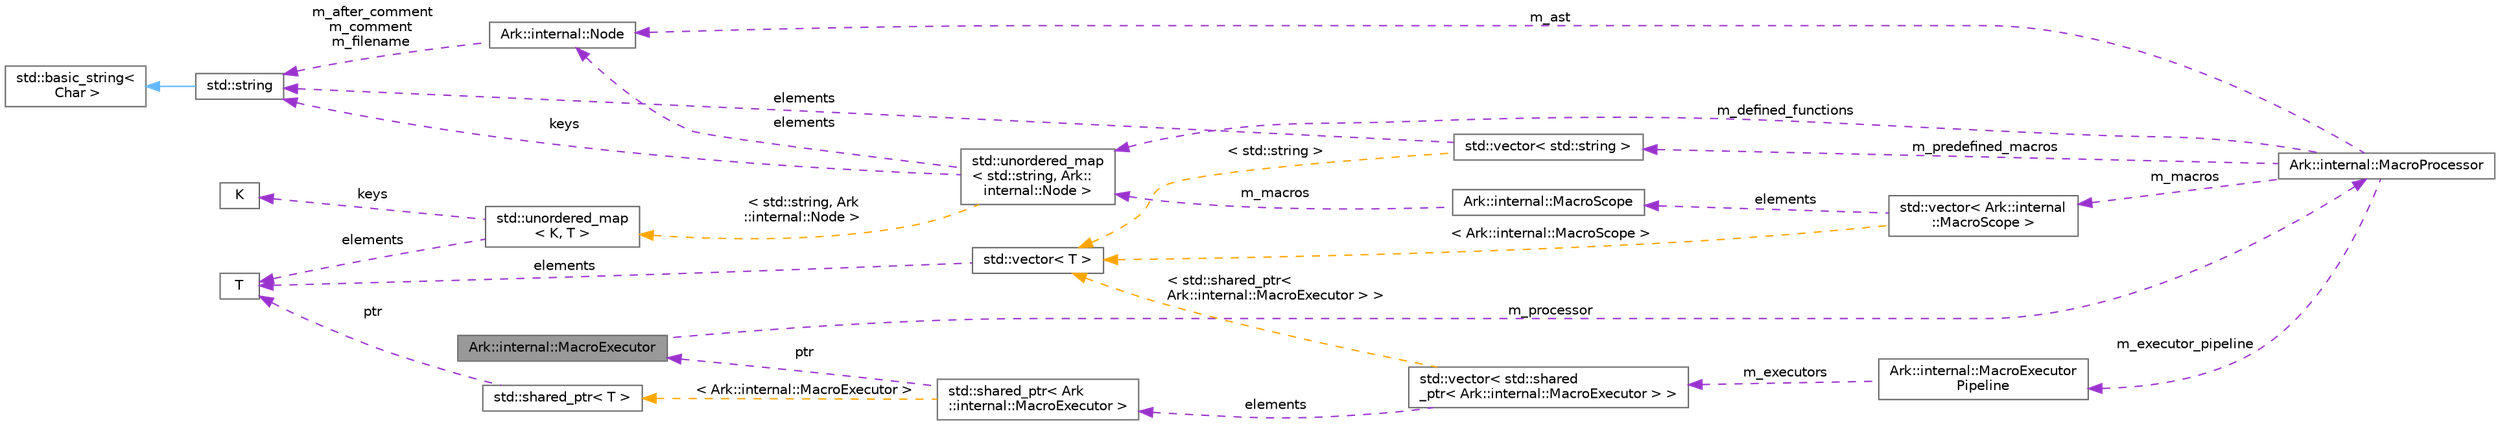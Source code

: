 digraph "Ark::internal::MacroExecutor"
{
 // INTERACTIVE_SVG=YES
 // LATEX_PDF_SIZE
  bgcolor="transparent";
  edge [fontname=Helvetica,fontsize=10,labelfontname=Helvetica,labelfontsize=10];
  node [fontname=Helvetica,fontsize=10,shape=box,height=0.2,width=0.4];
  rankdir="LR";
  Node1 [label="Ark::internal::MacroExecutor",height=0.2,width=0.4,color="gray40", fillcolor="grey60", style="filled", fontcolor="black",tooltip="A class that applies macros in a Node."];
  Node2 -> Node1 [dir="back",color="darkorchid3",style="dashed",label=" m_processor" ];
  Node2 [label="Ark::internal::MacroProcessor",height=0.2,width=0.4,color="gray40", fillcolor="white", style="filled",URL="$d5/db5/classArk_1_1internal_1_1MacroProcessor.html",tooltip="The class handling the macros definitions and calls, given an AST."];
  Node3 -> Node2 [dir="back",color="darkorchid3",style="dashed",label=" m_ast" ];
  Node3 [label="Ark::internal::Node",height=0.2,width=0.4,color="gray40", fillcolor="white", style="filled",URL="$dc/d9e/classArk_1_1internal_1_1Node.html",tooltip="A node of an Abstract Syntax Tree for ArkScript."];
  Node4 -> Node3 [dir="back",color="darkorchid3",style="dashed",label=" m_after_comment\nm_comment\nm_filename" ];
  Node4 [label="std::string",height=0.2,width=0.4,color="gray40", fillcolor="white", style="filled",tooltip=" "];
  Node5 -> Node4 [dir="back",color="steelblue1",style="solid"];
  Node5 [label="std::basic_string\<\l Char \>",height=0.2,width=0.4,color="gray40", fillcolor="white", style="filled",tooltip=" "];
  Node6 -> Node2 [dir="back",color="darkorchid3",style="dashed",label=" m_macros" ];
  Node6 [label="std::vector\< Ark::internal\l::MacroScope \>",height=0.2,width=0.4,color="gray40", fillcolor="white", style="filled",tooltip=" "];
  Node7 -> Node6 [dir="back",color="darkorchid3",style="dashed",label=" elements" ];
  Node7 [label="Ark::internal::MacroScope",height=0.2,width=0.4,color="gray40", fillcolor="white", style="filled",URL="$d6/d42/classArk_1_1internal_1_1MacroScope.html",tooltip=" "];
  Node8 -> Node7 [dir="back",color="darkorchid3",style="dashed",label=" m_macros" ];
  Node8 [label="std::unordered_map\l\< std::string, Ark::\linternal::Node \>",height=0.2,width=0.4,color="gray40", fillcolor="white", style="filled",tooltip=" "];
  Node4 -> Node8 [dir="back",color="darkorchid3",style="dashed",label=" keys" ];
  Node3 -> Node8 [dir="back",color="darkorchid3",style="dashed",label=" elements" ];
  Node9 -> Node8 [dir="back",color="orange",style="dashed",label=" \< std::string, Ark\l::internal::Node \>" ];
  Node9 [label="std::unordered_map\l\< K, T \>",height=0.2,width=0.4,color="gray40", fillcolor="white", style="filled",tooltip=" "];
  Node10 -> Node9 [dir="back",color="darkorchid3",style="dashed",label=" keys" ];
  Node10 [label="K",height=0.2,width=0.4,color="gray40", fillcolor="white", style="filled",tooltip=" "];
  Node11 -> Node9 [dir="back",color="darkorchid3",style="dashed",label=" elements" ];
  Node11 [label="T",height=0.2,width=0.4,color="gray40", fillcolor="white", style="filled",tooltip=" "];
  Node12 -> Node6 [dir="back",color="orange",style="dashed",label=" \< Ark::internal::MacroScope \>" ];
  Node12 [label="std::vector\< T \>",height=0.2,width=0.4,color="gray40", fillcolor="white", style="filled",tooltip=" "];
  Node11 -> Node12 [dir="back",color="darkorchid3",style="dashed",label=" elements" ];
  Node13 -> Node2 [dir="back",color="darkorchid3",style="dashed",label=" m_executor_pipeline" ];
  Node13 [label="Ark::internal::MacroExecutor\lPipeline",height=0.2,width=0.4,color="gray40", fillcolor="white", style="filled",URL="$d7/d22/classArk_1_1internal_1_1MacroExecutorPipeline.html",tooltip="The class that initializes the MacroExecutors."];
  Node14 -> Node13 [dir="back",color="darkorchid3",style="dashed",label=" m_executors" ];
  Node14 [label="std::vector\< std::shared\l_ptr\< Ark::internal::MacroExecutor \> \>",height=0.2,width=0.4,color="gray40", fillcolor="white", style="filled",tooltip=" "];
  Node15 -> Node14 [dir="back",color="darkorchid3",style="dashed",label=" elements" ];
  Node15 [label="std::shared_ptr\< Ark\l::internal::MacroExecutor \>",height=0.2,width=0.4,color="gray40", fillcolor="white", style="filled",tooltip=" "];
  Node1 -> Node15 [dir="back",color="darkorchid3",style="dashed",label=" ptr" ];
  Node16 -> Node15 [dir="back",color="orange",style="dashed",label=" \< Ark::internal::MacroExecutor \>" ];
  Node16 [label="std::shared_ptr\< T \>",height=0.2,width=0.4,color="gray40", fillcolor="white", style="filled",tooltip=" "];
  Node11 -> Node16 [dir="back",color="darkorchid3",style="dashed",label=" ptr" ];
  Node12 -> Node14 [dir="back",color="orange",style="dashed",label=" \< std::shared_ptr\<\l Ark::internal::MacroExecutor \> \>" ];
  Node17 -> Node2 [dir="back",color="darkorchid3",style="dashed",label=" m_predefined_macros" ];
  Node17 [label="std::vector\< std::string \>",height=0.2,width=0.4,color="gray40", fillcolor="white", style="filled",tooltip=" "];
  Node4 -> Node17 [dir="back",color="darkorchid3",style="dashed",label=" elements" ];
  Node12 -> Node17 [dir="back",color="orange",style="dashed",label=" \< std::string \>" ];
  Node8 -> Node2 [dir="back",color="darkorchid3",style="dashed",label=" m_defined_functions" ];
}
